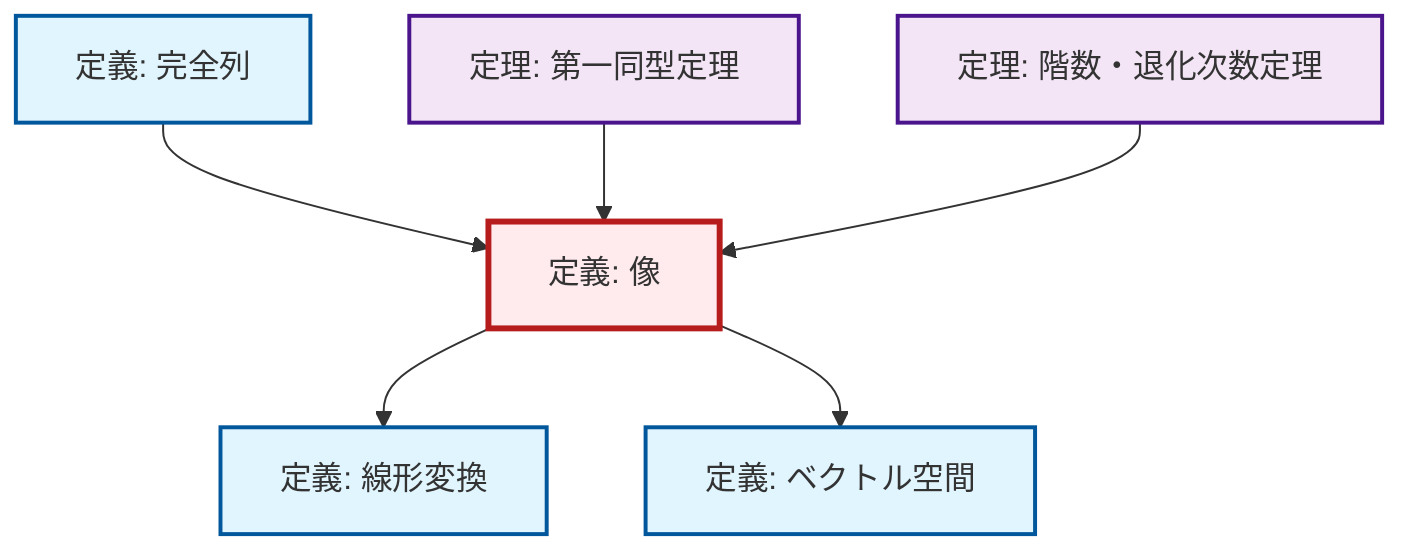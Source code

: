 graph TD
    classDef definition fill:#e1f5fe,stroke:#01579b,stroke-width:2px
    classDef theorem fill:#f3e5f5,stroke:#4a148c,stroke-width:2px
    classDef axiom fill:#fff3e0,stroke:#e65100,stroke-width:2px
    classDef example fill:#e8f5e9,stroke:#1b5e20,stroke-width:2px
    classDef current fill:#ffebee,stroke:#b71c1c,stroke-width:3px
    def-linear-transformation["定義: 線形変換"]:::definition
    def-image["定義: 像"]:::definition
    def-vector-space["定義: ベクトル空間"]:::definition
    thm-rank-nullity["定理: 階数・退化次数定理"]:::theorem
    def-exact-sequence["定義: 完全列"]:::definition
    thm-first-isomorphism["定理: 第一同型定理"]:::theorem
    def-image --> def-linear-transformation
    def-exact-sequence --> def-image
    def-image --> def-vector-space
    thm-first-isomorphism --> def-image
    thm-rank-nullity --> def-image
    class def-image current